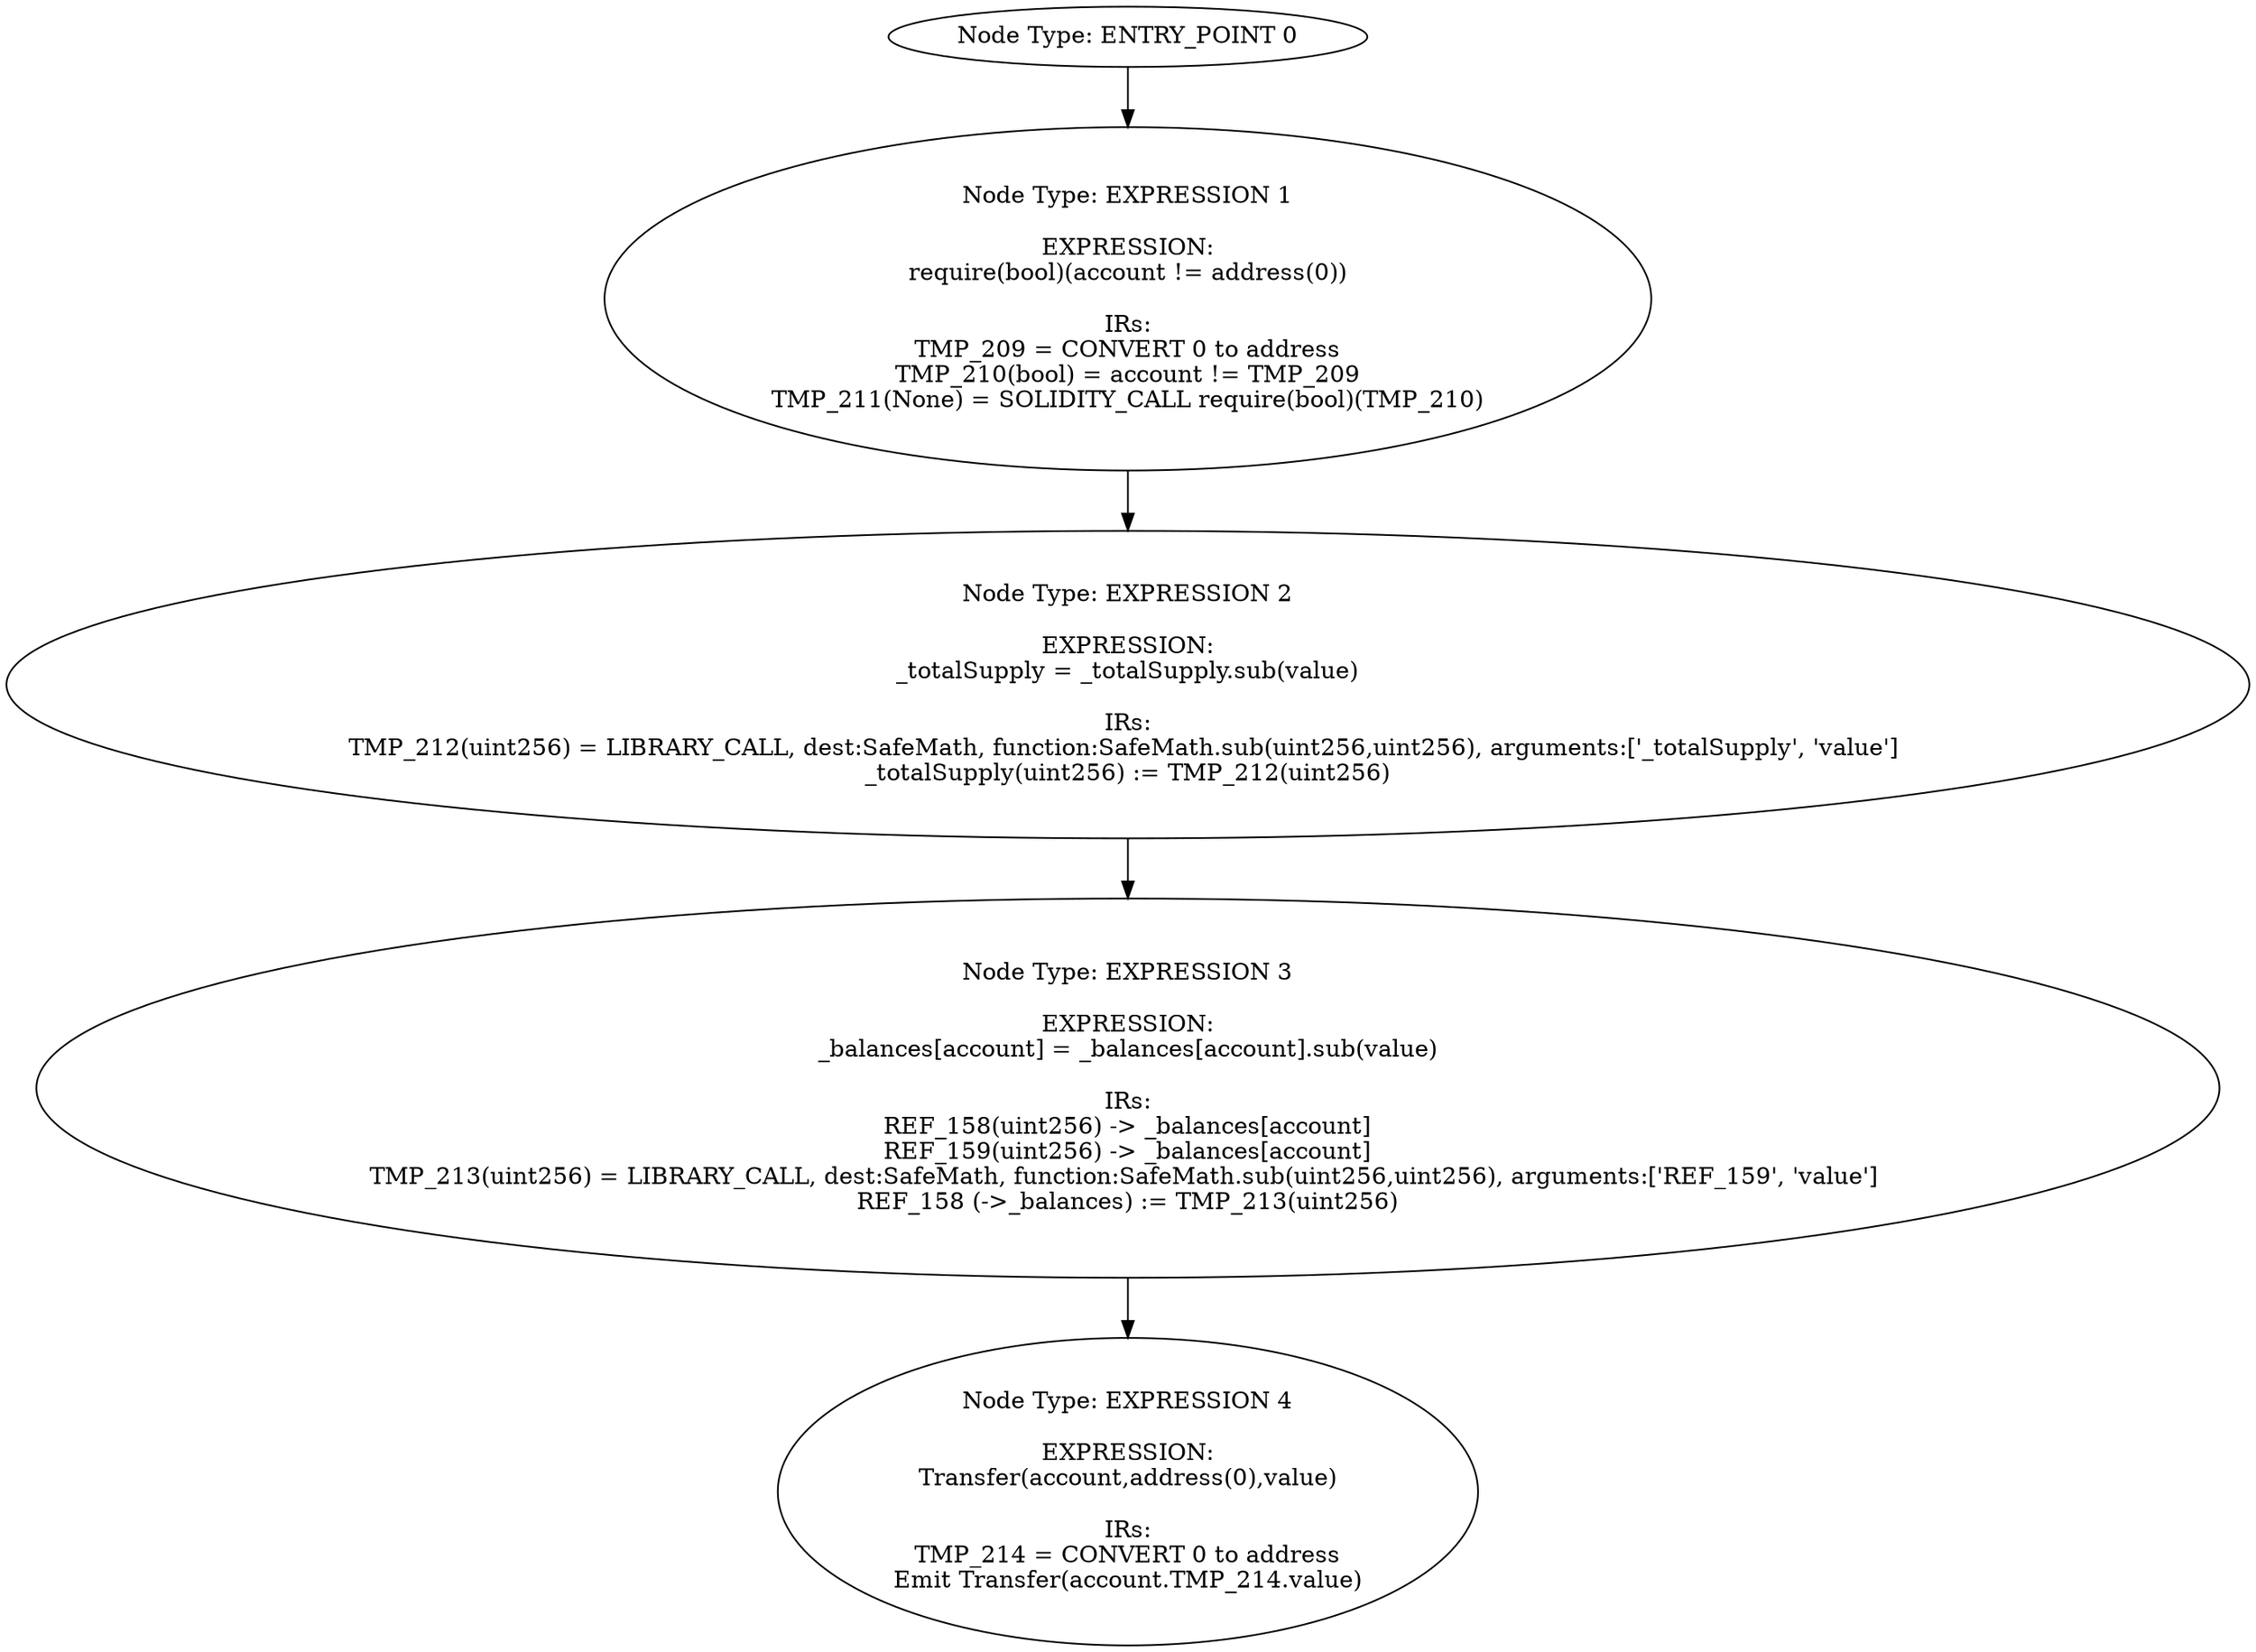 digraph{
0[label="Node Type: ENTRY_POINT 0
"];
0->1;
1[label="Node Type: EXPRESSION 1

EXPRESSION:
require(bool)(account != address(0))

IRs:
TMP_209 = CONVERT 0 to address
TMP_210(bool) = account != TMP_209
TMP_211(None) = SOLIDITY_CALL require(bool)(TMP_210)"];
1->2;
2[label="Node Type: EXPRESSION 2

EXPRESSION:
_totalSupply = _totalSupply.sub(value)

IRs:
TMP_212(uint256) = LIBRARY_CALL, dest:SafeMath, function:SafeMath.sub(uint256,uint256), arguments:['_totalSupply', 'value'] 
_totalSupply(uint256) := TMP_212(uint256)"];
2->3;
3[label="Node Type: EXPRESSION 3

EXPRESSION:
_balances[account] = _balances[account].sub(value)

IRs:
REF_158(uint256) -> _balances[account]
REF_159(uint256) -> _balances[account]
TMP_213(uint256) = LIBRARY_CALL, dest:SafeMath, function:SafeMath.sub(uint256,uint256), arguments:['REF_159', 'value'] 
REF_158 (->_balances) := TMP_213(uint256)"];
3->4;
4[label="Node Type: EXPRESSION 4

EXPRESSION:
Transfer(account,address(0),value)

IRs:
TMP_214 = CONVERT 0 to address
Emit Transfer(account.TMP_214.value)"];
}
